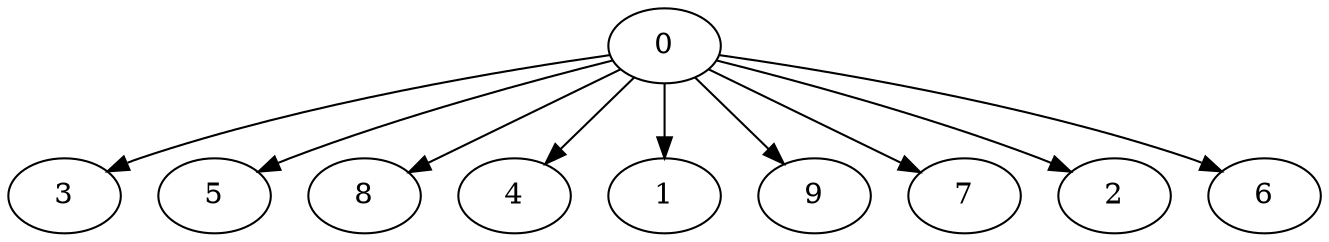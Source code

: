 digraph "Fork_Nodes_10_CCR_10.00_WeightType_Random#3" {
	graph ["Duplicate states"=0,
		GraphType=Fork,
		"Max states in OPEN"=0,
		Modes="120000ms; topo-ordered tasks, ; Pruning: task equivalence, fixed order ready list, ; F-value: ; Optimisation: best schedule length (\
SL) optimisation on equal, ",
		NumberOfTasks=10,
		"Pruned using list schedule length"=11,
		"States removed from OPEN"=0,
		TargetSystem="Homogeneous-2",
		"Time to schedule (ms)"=97,
		"Total idle time"=43,
		"Total schedule length"=61,
		"Total sequential time"=73,
		"Total states created"=22
	];
	0	["Finish time"=6,
		Processor=0,
		"Start time"=0,
		Weight=6];
	3	["Finish time"=16,
		Processor=0,
		"Start time"=6,
		Weight=10];
	0 -> 3	[Weight=104];
	5	["Finish time"=26,
		Processor=0,
		"Start time"=16,
		Weight=10];
	0 -> 5	[Weight=104];
	8	["Finish time"=36,
		Processor=0,
		"Start time"=26,
		Weight=10];
	0 -> 8	[Weight=60];
	4	["Finish time"=45,
		Processor=0,
		"Start time"=36,
		Weight=9];
	0 -> 4	[Weight=119];
	1	["Finish time"=44,
		Processor=1,
		"Start time"=36,
		Weight=8];
	0 -> 1	[Weight=30];
	9	["Finish time"=52,
		Processor=0,
		"Start time"=45,
		Weight=7];
	0 -> 9	[Weight=60];
	7	["Finish time"=57,
		Processor=0,
		"Start time"=52,
		Weight=5];
	0 -> 7	[Weight=104];
	2	["Finish time"=61,
		Processor=0,
		"Start time"=57,
		Weight=4];
	0 -> 2	[Weight=104];
	6	["Finish time"=55,
		Processor=1,
		"Start time"=51,
		Weight=4];
	0 -> 6	[Weight=45];
}
